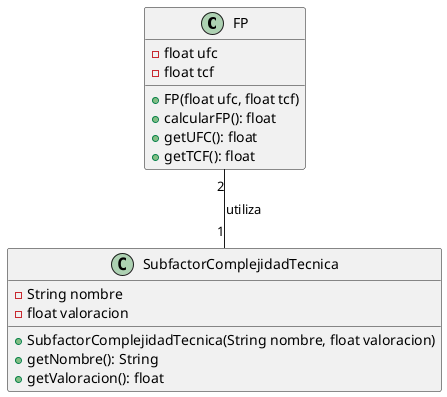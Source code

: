 @startuml
class FP {
    - float ufc
    - float tcf
    + FP(float ufc, float tcf)
    + calcularFP(): float
    + getUFC(): float
    + getTCF(): float
}

class SubfactorComplejidadTecnica {
    - String nombre
    - float valoracion
    + SubfactorComplejidadTecnica(String nombre, float valoracion)
    + getNombre(): String
    + getValoracion(): float
}

FP "2" -- "1" SubfactorComplejidadTecnica : utiliza

@enduml
